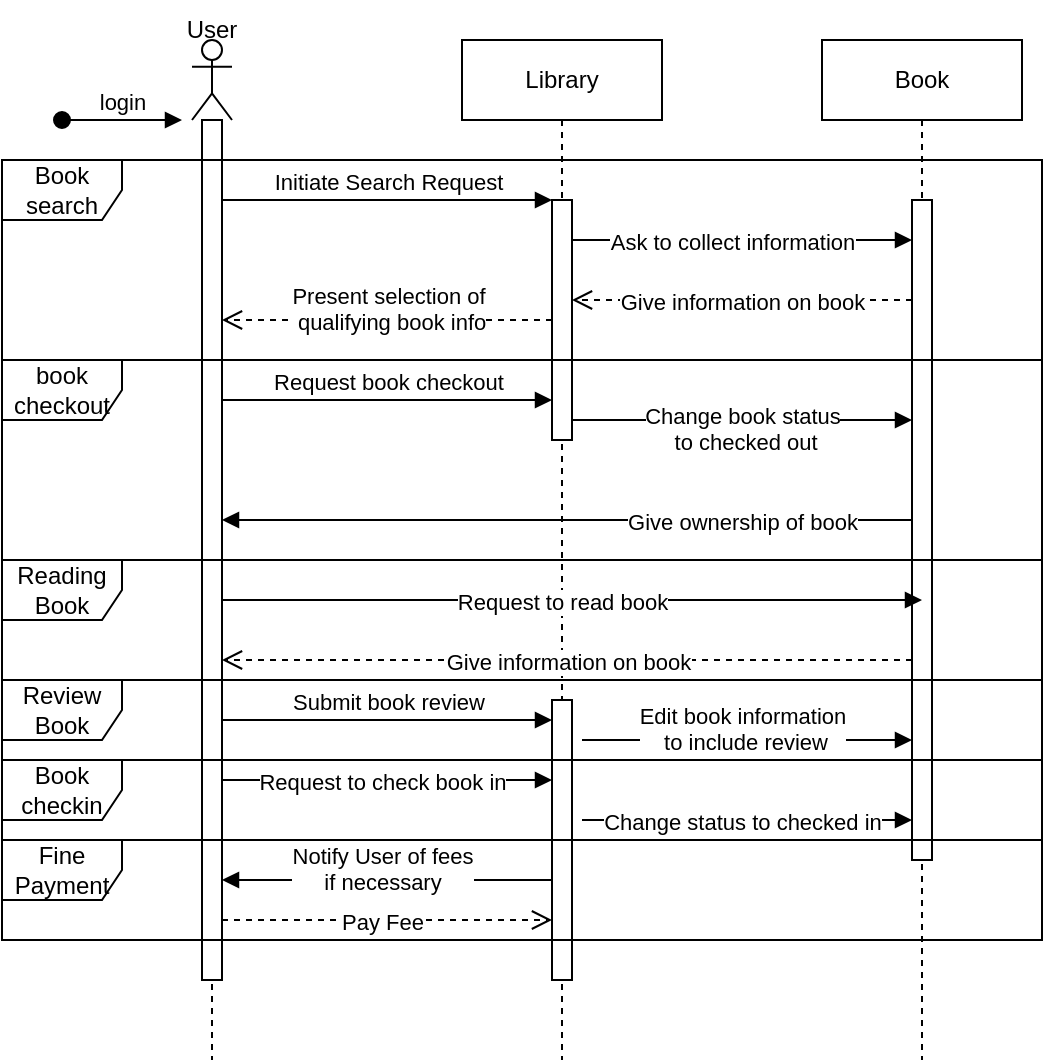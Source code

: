 <mxfile version="22.0.4" type="device">
  <diagram name="Page-1" id="2YBvvXClWsGukQMizWep">
    <mxGraphModel dx="2314" dy="1062" grid="1" gridSize="10" guides="1" tooltips="1" connect="1" arrows="1" fold="1" page="1" pageScale="1" pageWidth="850" pageHeight="1100" math="0" shadow="0">
      <root>
        <mxCell id="0" />
        <mxCell id="1" parent="0" />
        <mxCell id="aM9ryv3xv72pqoxQDRHE-5" value="Library" style="shape=umlLifeline;perimeter=lifelinePerimeter;whiteSpace=wrap;html=1;container=0;dropTarget=0;collapsible=0;recursiveResize=0;outlineConnect=0;portConstraint=eastwest;newEdgeStyle={&quot;edgeStyle&quot;:&quot;elbowEdgeStyle&quot;,&quot;elbow&quot;:&quot;vertical&quot;,&quot;curved&quot;:0,&quot;rounded&quot;:0};" parent="1" vertex="1">
          <mxGeometry x="290" y="330" width="100" height="510" as="geometry" />
        </mxCell>
        <mxCell id="aM9ryv3xv72pqoxQDRHE-6" value="" style="html=1;points=[];perimeter=orthogonalPerimeter;outlineConnect=0;targetShapes=umlLifeline;portConstraint=eastwest;newEdgeStyle={&quot;edgeStyle&quot;:&quot;elbowEdgeStyle&quot;,&quot;elbow&quot;:&quot;vertical&quot;,&quot;curved&quot;:0,&quot;rounded&quot;:0};" parent="aM9ryv3xv72pqoxQDRHE-5" vertex="1">
          <mxGeometry x="45" y="80" width="10" height="120" as="geometry" />
        </mxCell>
        <mxCell id="2RAFKuc5p9W7dbzHA5lA-27" value="" style="html=1;points=[[0,0,0,0,5],[0,1,0,0,-5],[1,0,0,0,5],[1,1,0,0,-5]];perimeter=orthogonalPerimeter;outlineConnect=0;targetShapes=umlLifeline;portConstraint=eastwest;newEdgeStyle={&quot;curved&quot;:0,&quot;rounded&quot;:0};" vertex="1" parent="aM9ryv3xv72pqoxQDRHE-5">
          <mxGeometry x="45" y="330" width="10" height="140" as="geometry" />
        </mxCell>
        <mxCell id="aM9ryv3xv72pqoxQDRHE-7" value="Initiate Search Request" style="html=1;verticalAlign=bottom;endArrow=block;edgeStyle=elbowEdgeStyle;elbow=horizontal;curved=0;rounded=0;" parent="1" source="aM9ryv3xv72pqoxQDRHE-2" target="aM9ryv3xv72pqoxQDRHE-6" edge="1">
          <mxGeometry relative="1" as="geometry">
            <mxPoint x="265" y="420" as="sourcePoint" />
            <Array as="points">
              <mxPoint x="250" y="410" />
            </Array>
          </mxGeometry>
        </mxCell>
        <mxCell id="2RAFKuc5p9W7dbzHA5lA-2" value="Book" style="shape=umlLifeline;perimeter=lifelinePerimeter;whiteSpace=wrap;html=1;container=0;dropTarget=0;collapsible=0;recursiveResize=0;outlineConnect=0;portConstraint=eastwest;newEdgeStyle={&quot;edgeStyle&quot;:&quot;elbowEdgeStyle&quot;,&quot;elbow&quot;:&quot;vertical&quot;,&quot;curved&quot;:0,&quot;rounded&quot;:0};" vertex="1" parent="1">
          <mxGeometry x="470" y="330" width="100" height="510" as="geometry" />
        </mxCell>
        <mxCell id="2RAFKuc5p9W7dbzHA5lA-3" value="" style="html=1;points=[];perimeter=orthogonalPerimeter;outlineConnect=0;targetShapes=umlLifeline;portConstraint=eastwest;newEdgeStyle={&quot;edgeStyle&quot;:&quot;elbowEdgeStyle&quot;,&quot;elbow&quot;:&quot;vertical&quot;,&quot;curved&quot;:0,&quot;rounded&quot;:0};" vertex="1" parent="2RAFKuc5p9W7dbzHA5lA-2">
          <mxGeometry x="45" y="80" width="10" height="330" as="geometry" />
        </mxCell>
        <mxCell id="2RAFKuc5p9W7dbzHA5lA-9" value="" style="html=1;verticalAlign=bottom;endArrow=block;edgeStyle=elbowEdgeStyle;elbow=vertical;curved=0;rounded=0;" edge="1" parent="1" source="aM9ryv3xv72pqoxQDRHE-6" target="2RAFKuc5p9W7dbzHA5lA-3">
          <mxGeometry relative="1" as="geometry">
            <mxPoint x="400" y="440" as="sourcePoint" />
            <Array as="points">
              <mxPoint x="425" y="430" />
            </Array>
            <mxPoint x="510" y="430" as="targetPoint" />
          </mxGeometry>
        </mxCell>
        <mxCell id="2RAFKuc5p9W7dbzHA5lA-10" value="Ask to collect information" style="edgeLabel;html=1;align=center;verticalAlign=middle;resizable=0;points=[];" vertex="1" connectable="0" parent="2RAFKuc5p9W7dbzHA5lA-9">
          <mxGeometry x="-0.306" y="-1" relative="1" as="geometry">
            <mxPoint x="21" as="offset" />
          </mxGeometry>
        </mxCell>
        <mxCell id="2RAFKuc5p9W7dbzHA5lA-11" value="Give information on book" style="html=1;verticalAlign=bottom;endArrow=open;dashed=1;endSize=8;edgeStyle=elbowEdgeStyle;elbow=vertical;curved=0;rounded=0;" edge="1" parent="1" source="2RAFKuc5p9W7dbzHA5lA-3" target="aM9ryv3xv72pqoxQDRHE-6">
          <mxGeometry y="10" relative="1" as="geometry">
            <mxPoint x="350" y="460" as="targetPoint" />
            <Array as="points">
              <mxPoint x="435" y="460" />
            </Array>
            <mxPoint x="510" y="460" as="sourcePoint" />
            <mxPoint as="offset" />
          </mxGeometry>
        </mxCell>
        <mxCell id="2RAFKuc5p9W7dbzHA5lA-12" value="Present selection of&lt;br&gt;&amp;nbsp;qualifying book info" style="html=1;verticalAlign=bottom;endArrow=open;dashed=1;endSize=8;edgeStyle=elbowEdgeStyle;elbow=horizontal;curved=0;rounded=0;" edge="1" parent="1" source="aM9ryv3xv72pqoxQDRHE-6" target="aM9ryv3xv72pqoxQDRHE-2">
          <mxGeometry y="10" relative="1" as="geometry">
            <mxPoint x="180" y="470" as="targetPoint" />
            <Array as="points">
              <mxPoint x="250" y="470" />
            </Array>
            <mxPoint x="330" y="470" as="sourcePoint" />
            <mxPoint as="offset" />
          </mxGeometry>
        </mxCell>
        <mxCell id="aM9ryv3xv72pqoxQDRHE-3" value="login" style="html=1;verticalAlign=bottom;startArrow=oval;endArrow=block;startSize=8;edgeStyle=elbowEdgeStyle;elbow=vertical;curved=0;rounded=0;" parent="1" edge="1">
          <mxGeometry relative="1" as="geometry">
            <mxPoint x="90" y="370" as="sourcePoint" />
            <mxPoint x="150" y="370" as="targetPoint" />
          </mxGeometry>
        </mxCell>
        <mxCell id="aM9ryv3xv72pqoxQDRHE-2" value="" style="html=1;points=[];perimeter=orthogonalPerimeter;outlineConnect=0;targetShapes=umlLifeline;portConstraint=eastwest;newEdgeStyle={&quot;edgeStyle&quot;:&quot;elbowEdgeStyle&quot;,&quot;elbow&quot;:&quot;vertical&quot;,&quot;curved&quot;:0,&quot;rounded&quot;:0};" parent="1" vertex="1">
          <mxGeometry x="160" y="400" width="10" height="190" as="geometry" />
        </mxCell>
        <mxCell id="2RAFKuc5p9W7dbzHA5lA-18" value="" style="shape=umlLifeline;perimeter=lifelinePerimeter;whiteSpace=wrap;html=1;container=1;dropTarget=0;collapsible=0;recursiveResize=0;outlineConnect=0;portConstraint=eastwest;newEdgeStyle={&quot;curved&quot;:0,&quot;rounded&quot;:0};participant=umlActor;fillColor=#FFFFFF;" vertex="1" parent="1">
          <mxGeometry x="155" y="330" width="20" height="510" as="geometry" />
        </mxCell>
        <mxCell id="2RAFKuc5p9W7dbzHA5lA-23" value="" style="html=1;points=[[0,0,0,0,5],[0,1,0,0,-5],[1,0,0,0,5],[1,1,0,0,-5]];perimeter=orthogonalPerimeter;outlineConnect=0;targetShapes=umlLifeline;portConstraint=eastwest;newEdgeStyle={&quot;curved&quot;:0,&quot;rounded&quot;:0};" vertex="1" parent="2RAFKuc5p9W7dbzHA5lA-18">
          <mxGeometry x="5" y="40" width="10" height="430" as="geometry" />
        </mxCell>
        <mxCell id="2RAFKuc5p9W7dbzHA5lA-19" value="User" style="text;html=1;strokeColor=none;fillColor=none;align=center;verticalAlign=middle;whiteSpace=wrap;rounded=0;" vertex="1" parent="1">
          <mxGeometry x="135" y="310" width="60" height="30" as="geometry" />
        </mxCell>
        <mxCell id="2RAFKuc5p9W7dbzHA5lA-20" value="Request book checkout" style="html=1;verticalAlign=bottom;endArrow=block;edgeStyle=elbowEdgeStyle;elbow=horizontal;curved=0;rounded=0;" edge="1" parent="1">
          <mxGeometry relative="1" as="geometry">
            <mxPoint x="170" y="510" as="sourcePoint" />
            <Array as="points">
              <mxPoint x="250" y="510" />
            </Array>
            <mxPoint x="335" y="510" as="targetPoint" />
          </mxGeometry>
        </mxCell>
        <mxCell id="2RAFKuc5p9W7dbzHA5lA-21" value="Change book status&lt;br&gt;&amp;nbsp;to checked out" style="html=1;verticalAlign=bottom;endArrow=block;edgeStyle=elbowEdgeStyle;elbow=horizontal;curved=0;rounded=0;" edge="1" parent="1" source="aM9ryv3xv72pqoxQDRHE-6">
          <mxGeometry y="-20" relative="1" as="geometry">
            <mxPoint x="350" y="520" as="sourcePoint" />
            <Array as="points">
              <mxPoint x="430" y="520" />
            </Array>
            <mxPoint x="515" y="520" as="targetPoint" />
            <mxPoint as="offset" />
          </mxGeometry>
        </mxCell>
        <mxCell id="2RAFKuc5p9W7dbzHA5lA-22" value="Give ownership of book" style="html=1;verticalAlign=bottom;endArrow=block;edgeStyle=elbowEdgeStyle;elbow=horizontal;curved=0;rounded=0;" edge="1" parent="1" source="2RAFKuc5p9W7dbzHA5lA-3" target="aM9ryv3xv72pqoxQDRHE-2">
          <mxGeometry x="-0.507" y="10" relative="1" as="geometry">
            <mxPoint x="470" y="550" as="sourcePoint" />
            <Array as="points">
              <mxPoint x="280" y="570" />
              <mxPoint x="430" y="550" />
              <mxPoint x="370" y="550" />
            </Array>
            <mxPoint x="180" y="550" as="targetPoint" />
            <mxPoint as="offset" />
          </mxGeometry>
        </mxCell>
        <mxCell id="2RAFKuc5p9W7dbzHA5lA-24" value="book checkout" style="shape=umlFrame;whiteSpace=wrap;html=1;pointerEvents=0;" vertex="1" parent="1">
          <mxGeometry x="60" y="490" width="520" height="100" as="geometry" />
        </mxCell>
        <mxCell id="2RAFKuc5p9W7dbzHA5lA-25" value="Request to read book" style="html=1;verticalAlign=bottom;endArrow=block;edgeStyle=elbowEdgeStyle;elbow=horizontal;curved=0;rounded=0;" edge="1" parent="1">
          <mxGeometry x="-0.029" y="-10" relative="1" as="geometry">
            <mxPoint x="170" y="610" as="sourcePoint" />
            <Array as="points">
              <mxPoint x="300" y="610" />
            </Array>
            <mxPoint x="520" y="610" as="targetPoint" />
            <mxPoint as="offset" />
          </mxGeometry>
        </mxCell>
        <mxCell id="2RAFKuc5p9W7dbzHA5lA-26" value="Give information on book" style="html=1;verticalAlign=bottom;endArrow=open;dashed=1;endSize=8;edgeStyle=elbowEdgeStyle;elbow=vertical;curved=0;rounded=0;" edge="1" parent="1" source="2RAFKuc5p9W7dbzHA5lA-3" target="2RAFKuc5p9W7dbzHA5lA-23">
          <mxGeometry y="10" relative="1" as="geometry">
            <mxPoint x="340" y="640" as="targetPoint" />
            <Array as="points">
              <mxPoint x="430" y="640" />
            </Array>
            <mxPoint x="510" y="640" as="sourcePoint" />
            <mxPoint as="offset" />
          </mxGeometry>
        </mxCell>
        <mxCell id="2RAFKuc5p9W7dbzHA5lA-28" value="Submit book review" style="html=1;verticalAlign=bottom;endArrow=block;edgeStyle=elbowEdgeStyle;elbow=horizontal;curved=0;rounded=0;" edge="1" parent="1">
          <mxGeometry relative="1" as="geometry">
            <mxPoint x="170" y="670" as="sourcePoint" />
            <Array as="points">
              <mxPoint x="250" y="670" />
            </Array>
            <mxPoint x="335" y="670" as="targetPoint" />
          </mxGeometry>
        </mxCell>
        <mxCell id="2RAFKuc5p9W7dbzHA5lA-29" value="Edit book information&lt;br&gt;&amp;nbsp;to include review" style="html=1;verticalAlign=bottom;endArrow=block;edgeStyle=elbowEdgeStyle;elbow=horizontal;curved=0;rounded=0;" edge="1" parent="1">
          <mxGeometry x="-0.03" y="-10" relative="1" as="geometry">
            <mxPoint x="350" y="680" as="sourcePoint" />
            <Array as="points">
              <mxPoint x="430" y="680" />
            </Array>
            <mxPoint x="515" y="680" as="targetPoint" />
            <mxPoint as="offset" />
          </mxGeometry>
        </mxCell>
        <mxCell id="2RAFKuc5p9W7dbzHA5lA-30" value="Request to check book in" style="html=1;verticalAlign=bottom;endArrow=block;edgeStyle=elbowEdgeStyle;elbow=horizontal;curved=0;rounded=0;" edge="1" parent="1">
          <mxGeometry x="-0.03" y="-10" relative="1" as="geometry">
            <mxPoint x="170" y="700" as="sourcePoint" />
            <Array as="points">
              <mxPoint x="250" y="700" />
            </Array>
            <mxPoint x="335" y="700" as="targetPoint" />
            <mxPoint as="offset" />
          </mxGeometry>
        </mxCell>
        <mxCell id="2RAFKuc5p9W7dbzHA5lA-31" value="Change status to checked in" style="html=1;verticalAlign=bottom;endArrow=block;edgeStyle=elbowEdgeStyle;elbow=horizontal;curved=0;rounded=0;" edge="1" parent="1">
          <mxGeometry x="-0.03" y="-10" relative="1" as="geometry">
            <mxPoint x="350" y="720" as="sourcePoint" />
            <Array as="points">
              <mxPoint x="430" y="720" />
            </Array>
            <mxPoint x="515" y="720" as="targetPoint" />
            <mxPoint as="offset" />
          </mxGeometry>
        </mxCell>
        <mxCell id="2RAFKuc5p9W7dbzHA5lA-35" value="Notify User of fees &lt;br&gt;if necessary" style="html=1;verticalAlign=bottom;endArrow=block;edgeStyle=elbowEdgeStyle;elbow=horizontal;curved=0;rounded=0;" edge="1" parent="1">
          <mxGeometry x="0.03" y="10" relative="1" as="geometry">
            <mxPoint x="335" y="750" as="sourcePoint" />
            <Array as="points">
              <mxPoint x="250" y="750" />
            </Array>
            <mxPoint x="170" y="750" as="targetPoint" />
            <mxPoint as="offset" />
          </mxGeometry>
        </mxCell>
        <mxCell id="2RAFKuc5p9W7dbzHA5lA-36" value="Pay Fee" style="html=1;verticalAlign=bottom;endArrow=open;dashed=1;endSize=8;edgeStyle=elbowEdgeStyle;elbow=vertical;curved=0;rounded=0;" edge="1" parent="1" source="2RAFKuc5p9W7dbzHA5lA-23" target="2RAFKuc5p9W7dbzHA5lA-27">
          <mxGeometry x="-0.03" y="-10" relative="1" as="geometry">
            <mxPoint x="190" y="820" as="targetPoint" />
            <Array as="points">
              <mxPoint x="310" y="770" />
              <mxPoint x="280" y="790" />
              <mxPoint x="240" y="820" />
            </Array>
            <mxPoint x="260" y="790" as="sourcePoint" />
            <mxPoint as="offset" />
          </mxGeometry>
        </mxCell>
        <mxCell id="2RAFKuc5p9W7dbzHA5lA-38" value="Book search" style="shape=umlFrame;whiteSpace=wrap;html=1;pointerEvents=0;" vertex="1" parent="1">
          <mxGeometry x="60" y="390" width="520" height="100" as="geometry" />
        </mxCell>
        <mxCell id="2RAFKuc5p9W7dbzHA5lA-39" value="Reading Book" style="shape=umlFrame;whiteSpace=wrap;html=1;pointerEvents=0;" vertex="1" parent="1">
          <mxGeometry x="60" y="590" width="520" height="60" as="geometry" />
        </mxCell>
        <mxCell id="2RAFKuc5p9W7dbzHA5lA-40" value="Review Book" style="shape=umlFrame;whiteSpace=wrap;html=1;pointerEvents=0;" vertex="1" parent="1">
          <mxGeometry x="60" y="650" width="520" height="40" as="geometry" />
        </mxCell>
        <mxCell id="2RAFKuc5p9W7dbzHA5lA-41" value="Book checkin" style="shape=umlFrame;whiteSpace=wrap;html=1;pointerEvents=0;" vertex="1" parent="1">
          <mxGeometry x="60" y="690" width="520" height="40" as="geometry" />
        </mxCell>
        <mxCell id="2RAFKuc5p9W7dbzHA5lA-44" value="Fine Payment" style="shape=umlFrame;whiteSpace=wrap;html=1;pointerEvents=0;" vertex="1" parent="1">
          <mxGeometry x="60" y="730" width="520" height="50" as="geometry" />
        </mxCell>
      </root>
    </mxGraphModel>
  </diagram>
</mxfile>
